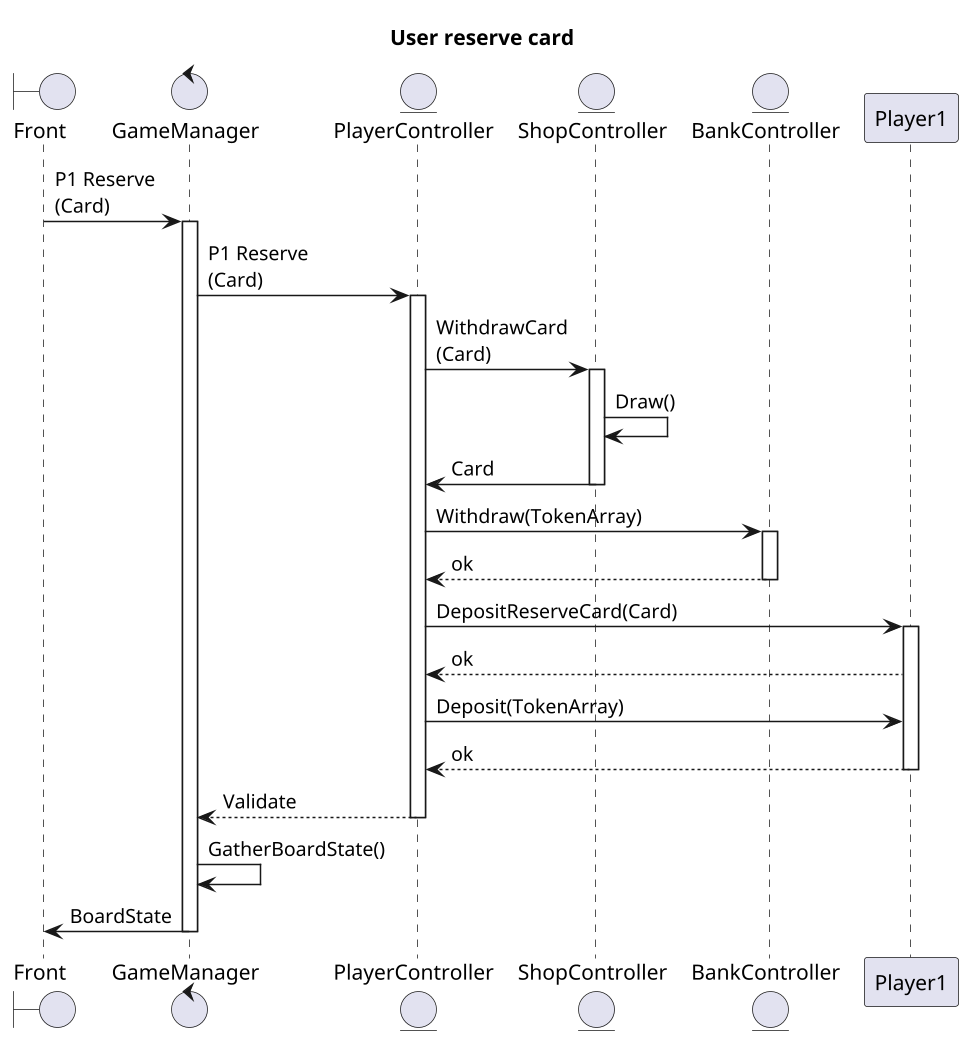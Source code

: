 @startuml Sequence Diagram
title User reserve card
scale 1.5

boundary Front
control GameManager
entity PlayerController
entity ShopController
entity BankController


Front -> GameManager : P1 Reserve\n(Card)
activate GameManager

GameManager -> PlayerController : P1 Reserve\n(Card)
activate PlayerController


PlayerController -> ShopController : WithdrawCard\n(Card)
activate ShopController
ShopController -> ShopController : Draw()
PlayerController <- ShopController : Card
deactivate ShopController

PlayerController -> BankController : Withdraw(TokenArray)
activate BankController
PlayerController <-- BankController : ok
deactivate BankController

PlayerController -> Player1 : DepositReserveCard(Card)
activate Player1
PlayerController <-- Player1 : ok

PlayerController -> Player1 : Deposit(TokenArray)
PlayerController <-- Player1 : ok
deactivate Player1



PlayerController --> GameManager : Validate
deactivate PlayerController
GameManager -> GameManager : GatherBoardState()
GameManager -> Front : BoardState
deactivate GameManager


@enduml
